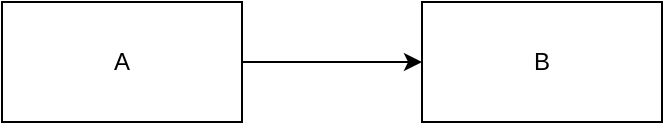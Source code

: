 <mxfile version="20.6.0" type="github"><diagram id="mfsn7UJPqdUQhI4hBgOZ" name="Page-1"><mxGraphModel dx="1422" dy="756" grid="1" gridSize="10" guides="1" tooltips="1" connect="1" arrows="1" fold="1" page="1" pageScale="1" pageWidth="850" pageHeight="1100" math="0" shadow="0"><root><mxCell id="0"/><mxCell id="1" parent="0"/><mxCell id="MxHmGZlxb9qBrXY8FhRT-3" style="edgeStyle=orthogonalEdgeStyle;rounded=0;orthogonalLoop=1;jettySize=auto;html=1;" edge="1" parent="1" source="MxHmGZlxb9qBrXY8FhRT-1" target="MxHmGZlxb9qBrXY8FhRT-2"><mxGeometry relative="1" as="geometry"/></mxCell><mxCell id="MxHmGZlxb9qBrXY8FhRT-1" value="A" style="rounded=0;whiteSpace=wrap;html=1;" vertex="1" parent="1"><mxGeometry x="180" y="180" width="120" height="60" as="geometry"/></mxCell><mxCell id="MxHmGZlxb9qBrXY8FhRT-2" value="B" style="rounded=0;whiteSpace=wrap;html=1;" vertex="1" parent="1"><mxGeometry x="390" y="180" width="120" height="60" as="geometry"/></mxCell></root></mxGraphModel></diagram></mxfile>
